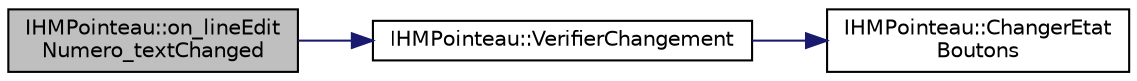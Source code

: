 digraph "IHMPointeau::on_lineEditNumero_textChanged"
{
 // LATEX_PDF_SIZE
  edge [fontname="Helvetica",fontsize="10",labelfontname="Helvetica",labelfontsize="10"];
  node [fontname="Helvetica",fontsize="10",shape=record];
  rankdir="LR";
  Node1 [label="IHMPointeau::on_lineEdit\lNumero_textChanged",height=0.2,width=0.4,color="black", fillcolor="grey75", style="filled", fontcolor="black",tooltip="IHMPointeau::on_lineEditNumero_textChanged Lors d'un changement dans le champ numero,..."];
  Node1 -> Node2 [color="midnightblue",fontsize="10",style="solid",fontname="Helvetica"];
  Node2 [label="IHMPointeau::VerifierChangement",height=0.2,width=0.4,color="black", fillcolor="white", style="filled",URL="$class_i_h_m_pointeau.html#aeecd0ba03d796a5a515fe8949d09ea6a",tooltip="IHMPointeau::VerifierChangement Verifie si les informations contenue dans les champ sont identiques à..."];
  Node2 -> Node3 [color="midnightblue",fontsize="10",style="solid",fontname="Helvetica"];
  Node3 [label="IHMPointeau::ChangerEtat\lBoutons",height=0.2,width=0.4,color="black", fillcolor="white", style="filled",URL="$class_i_h_m_pointeau.html#a21239503e683373a1b14240a15134f02",tooltip="IHMPointeau::ChangerEtatBoutons Permet de changer l'état des boutons sur l'ihm."];
}
